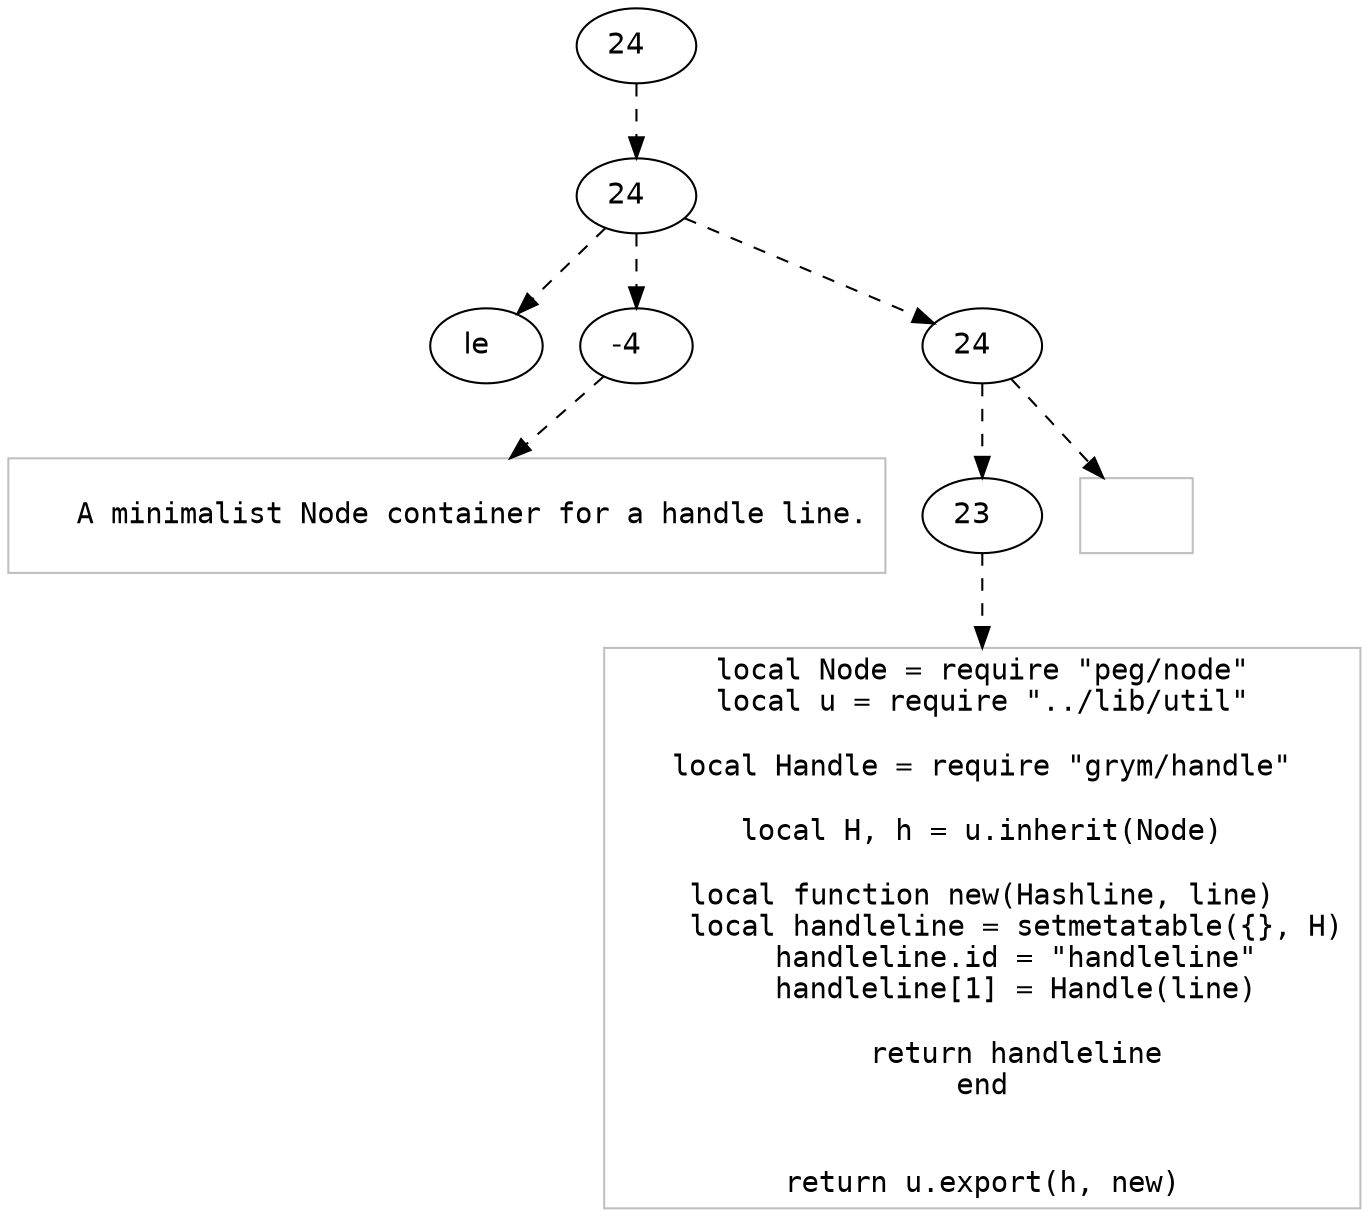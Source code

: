 digraph hierarchy {

node [fontname=Helvetica]
edge [style=dashed]

doc_0 [label="24  "]

doc_0 -> { section_1}
{rank=same; section_1}

section_1 [label="24  "]

section_1 -> { header_2 block_3 block_4}
{rank=same; header_2 block_3 block_4}

header_2 [label="le  "]
block_3 [label="-4  "]
block_4 [label="24  "]


block_3 -> leaf_5
leaf_5  [color=Gray,shape=rectangle,fontname=Inconsolata,label="
   A minimalist Node container for a handle line.

"]block_4 -> { codeblock_6}
{rank=same; codeblock_6}

codeblock_6 [label="23  "]


codeblock_6 -> leaf_7
leaf_7  [color=Gray,shape=rectangle,fontname=Inconsolata,label="local Node = require \"peg/node\"
local u = require \"../lib/util\"

local Handle = require \"grym/handle\"

local H, h = u.inherit(Node)

local function new(Hashline, line)
    local handleline = setmetatable({}, H)
    handleline.id = \"handleline\"
    handleline[1] = Handle(line)

    return handleline
end


return u.export(h, new)
"]
block_4 -> leaf_8
leaf_8  [color=Gray,shape=rectangle,fontname=Inconsolata,label="
"]
}

